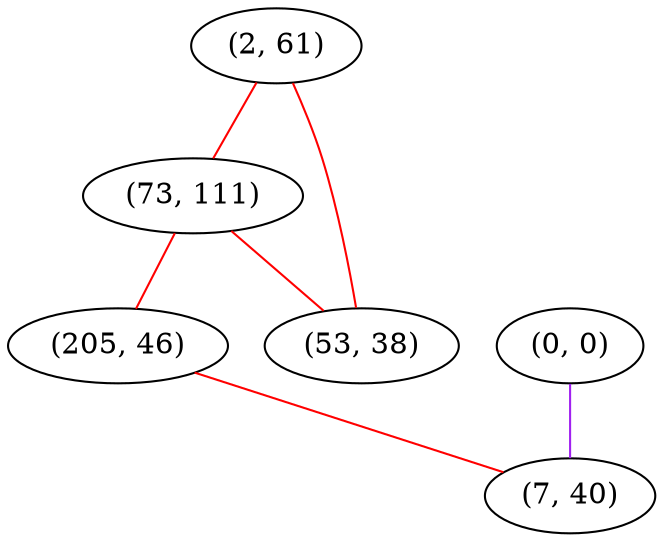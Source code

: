 graph "" {
"(2, 61)";
"(0, 0)";
"(73, 111)";
"(205, 46)";
"(53, 38)";
"(7, 40)";
"(2, 61)" -- "(53, 38)"  [color=red, key=0, weight=1];
"(2, 61)" -- "(73, 111)"  [color=red, key=0, weight=1];
"(0, 0)" -- "(7, 40)"  [color=purple, key=0, weight=4];
"(73, 111)" -- "(205, 46)"  [color=red, key=0, weight=1];
"(73, 111)" -- "(53, 38)"  [color=red, key=0, weight=1];
"(205, 46)" -- "(7, 40)"  [color=red, key=0, weight=1];
}
